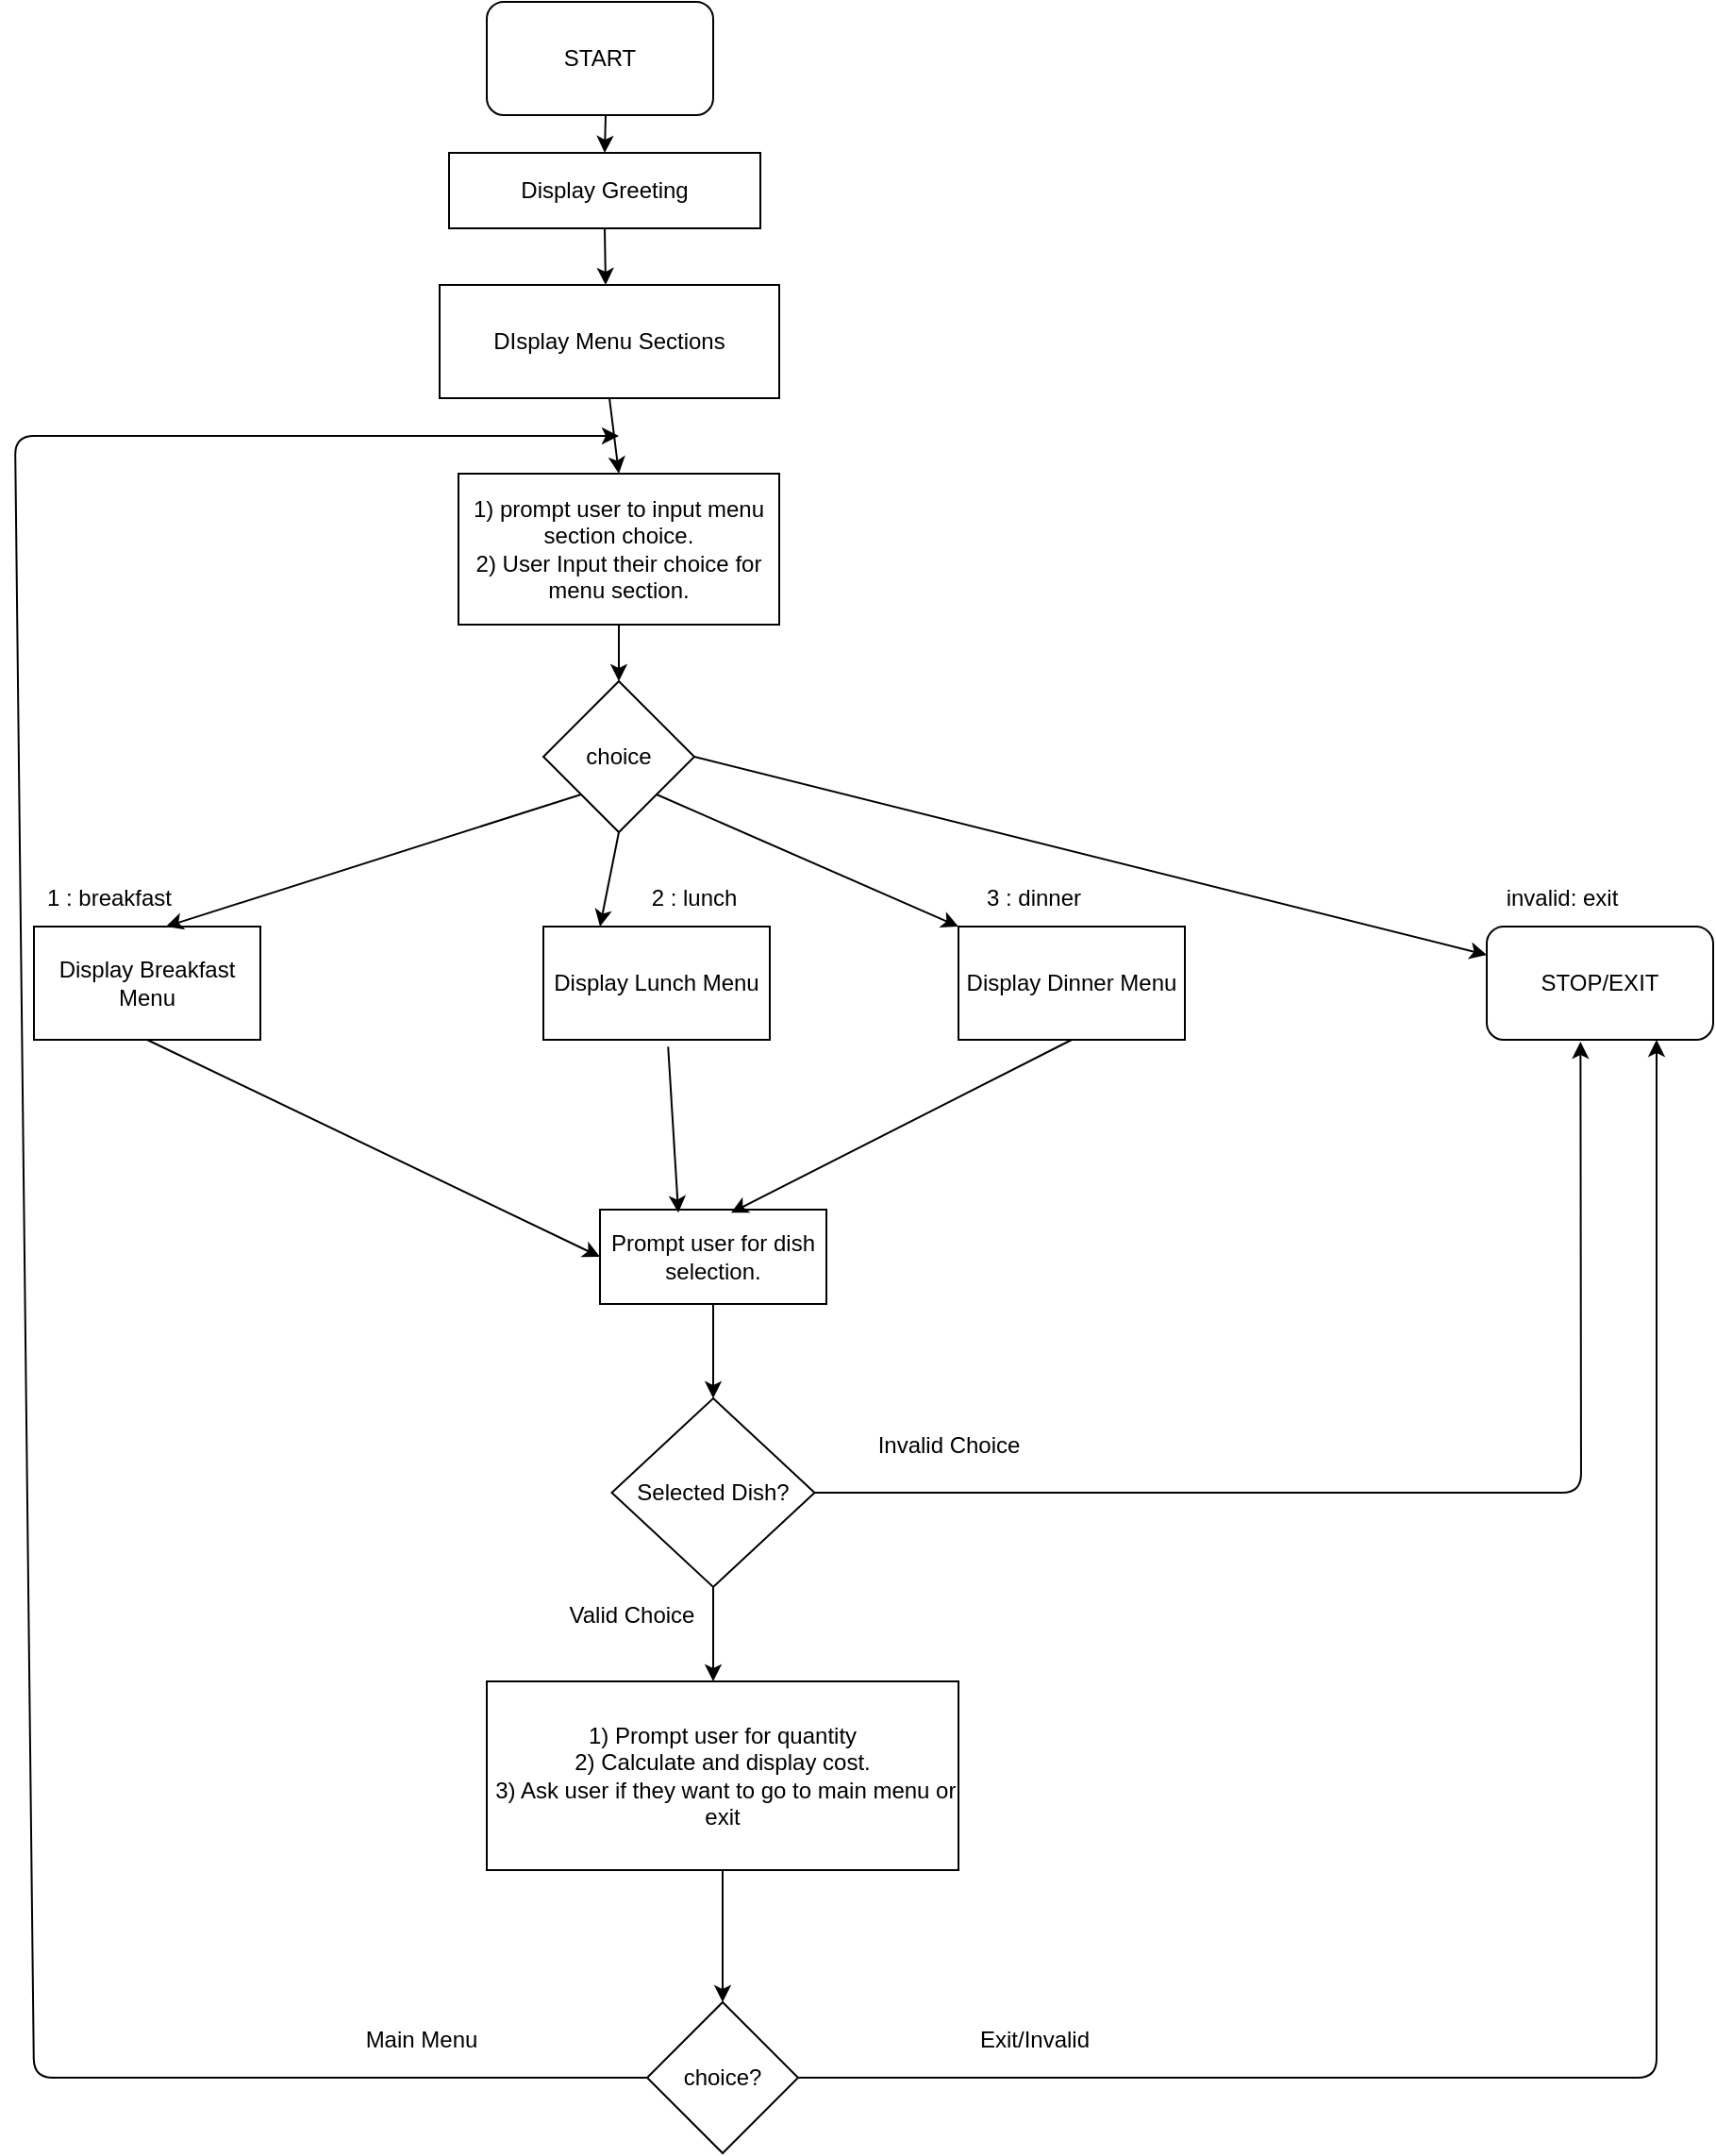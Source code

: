 <mxfile>
    <diagram id="X0z16rrGCsXDNliKrgtn" name="Page-1">
        <mxGraphModel dx="1927" dy="1045" grid="1" gridSize="10" guides="1" tooltips="1" connect="1" arrows="1" fold="1" page="1" pageScale="1" pageWidth="850" pageHeight="1100" math="0" shadow="0">
            <root>
                <mxCell id="0"/>
                <mxCell id="1" parent="0"/>
                <mxCell id="2" value="START" style="rounded=1;whiteSpace=wrap;html=1;" parent="1" vertex="1">
                    <mxGeometry x="300" y="30" width="120" height="60" as="geometry"/>
                </mxCell>
                <mxCell id="3" value="&amp;nbsp;Display Greeting&amp;nbsp;" style="rounded=0;whiteSpace=wrap;html=1;" parent="1" vertex="1">
                    <mxGeometry x="280" y="110" width="165" height="40" as="geometry"/>
                </mxCell>
                <mxCell id="4" value="choice" style="rhombus;whiteSpace=wrap;html=1;" parent="1" vertex="1">
                    <mxGeometry x="330" y="390" width="80" height="80" as="geometry"/>
                </mxCell>
                <mxCell id="5" value="1) prompt user to input menu section choice.&lt;br&gt;2) User Input their choice for menu section." style="rounded=0;whiteSpace=wrap;html=1;" parent="1" vertex="1">
                    <mxGeometry x="285" y="280" width="170" height="80" as="geometry"/>
                </mxCell>
                <mxCell id="6" value="&lt;font face=&quot;helvetica&quot;&gt;DIsplay Menu Sections&lt;/font&gt;" style="rounded=0;whiteSpace=wrap;html=1;" parent="1" vertex="1">
                    <mxGeometry x="275" y="180" width="180" height="60" as="geometry"/>
                </mxCell>
                <mxCell id="8" value="STOP/EXIT" style="rounded=1;whiteSpace=wrap;html=1;" parent="1" vertex="1">
                    <mxGeometry x="830" y="520" width="120" height="60" as="geometry"/>
                </mxCell>
                <mxCell id="9" value="Display Breakfast Menu" style="rounded=0;whiteSpace=wrap;html=1;" parent="1" vertex="1">
                    <mxGeometry x="60" y="520" width="120" height="60" as="geometry"/>
                </mxCell>
                <mxCell id="10" value="Display Lunch Menu" style="rounded=0;whiteSpace=wrap;html=1;" parent="1" vertex="1">
                    <mxGeometry x="330" y="520" width="120" height="60" as="geometry"/>
                </mxCell>
                <mxCell id="11" value="Display Dinner Menu" style="rounded=0;whiteSpace=wrap;html=1;" parent="1" vertex="1">
                    <mxGeometry x="550" y="520" width="120" height="60" as="geometry"/>
                </mxCell>
                <mxCell id="16" value="" style="endArrow=classic;html=1;exitX=0;exitY=1;exitDx=0;exitDy=0;" parent="1" source="4" edge="1">
                    <mxGeometry width="50" height="50" relative="1" as="geometry">
                        <mxPoint x="410" y="530" as="sourcePoint"/>
                        <mxPoint x="130" y="520" as="targetPoint"/>
                    </mxGeometry>
                </mxCell>
                <mxCell id="17" value="" style="endArrow=classic;html=1;exitX=0.5;exitY=1;exitDx=0;exitDy=0;entryX=0.25;entryY=0;entryDx=0;entryDy=0;" parent="1" source="4" target="10" edge="1">
                    <mxGeometry width="50" height="50" relative="1" as="geometry">
                        <mxPoint x="410" y="530" as="sourcePoint"/>
                        <mxPoint x="460" y="480" as="targetPoint"/>
                    </mxGeometry>
                </mxCell>
                <mxCell id="18" value="" style="endArrow=classic;html=1;exitX=1;exitY=1;exitDx=0;exitDy=0;entryX=0;entryY=0;entryDx=0;entryDy=0;" parent="1" source="4" target="11" edge="1">
                    <mxGeometry width="50" height="50" relative="1" as="geometry">
                        <mxPoint x="410" y="530" as="sourcePoint"/>
                        <mxPoint x="460" y="480" as="targetPoint"/>
                    </mxGeometry>
                </mxCell>
                <mxCell id="19" value="" style="endArrow=classic;html=1;exitX=1;exitY=0.5;exitDx=0;exitDy=0;entryX=0;entryY=0.25;entryDx=0;entryDy=0;" parent="1" source="4" target="8" edge="1">
                    <mxGeometry width="50" height="50" relative="1" as="geometry">
                        <mxPoint x="410" y="530" as="sourcePoint"/>
                        <mxPoint x="460" y="480" as="targetPoint"/>
                    </mxGeometry>
                </mxCell>
                <mxCell id="21" value="1 : breakfast" style="text;html=1;strokeColor=none;fillColor=none;align=center;verticalAlign=middle;whiteSpace=wrap;rounded=0;" parent="1" vertex="1">
                    <mxGeometry x="60" y="490" width="80" height="30" as="geometry"/>
                </mxCell>
                <mxCell id="22" value="2 : lunch" style="text;html=1;strokeColor=none;fillColor=none;align=center;verticalAlign=middle;whiteSpace=wrap;rounded=0;" parent="1" vertex="1">
                    <mxGeometry x="370" y="490" width="80" height="30" as="geometry"/>
                </mxCell>
                <mxCell id="23" value="3 : dinner" style="text;html=1;strokeColor=none;fillColor=none;align=center;verticalAlign=middle;whiteSpace=wrap;rounded=0;" parent="1" vertex="1">
                    <mxGeometry x="550" y="490" width="80" height="30" as="geometry"/>
                </mxCell>
                <mxCell id="24" value="invalid: exit" style="text;html=1;strokeColor=none;fillColor=none;align=center;verticalAlign=middle;whiteSpace=wrap;rounded=0;" parent="1" vertex="1">
                    <mxGeometry x="830" y="490" width="80" height="30" as="geometry"/>
                </mxCell>
                <mxCell id="25" value="" style="endArrow=classic;html=1;exitX=0.5;exitY=1;exitDx=0;exitDy=0;entryX=0.5;entryY=0;entryDx=0;entryDy=0;" parent="1" source="5" target="4" edge="1">
                    <mxGeometry width="50" height="50" relative="1" as="geometry">
                        <mxPoint x="490" y="530" as="sourcePoint"/>
                        <mxPoint x="540" y="480" as="targetPoint"/>
                    </mxGeometry>
                </mxCell>
                <mxCell id="26" value="" style="endArrow=classic;html=1;entryX=0.5;entryY=0;entryDx=0;entryDy=0;exitX=0.5;exitY=1;exitDx=0;exitDy=0;" parent="1" source="6" target="5" edge="1">
                    <mxGeometry width="50" height="50" relative="1" as="geometry">
                        <mxPoint x="380" y="240" as="sourcePoint"/>
                        <mxPoint x="365" y="260" as="targetPoint"/>
                    </mxGeometry>
                </mxCell>
                <mxCell id="27" value="" style="endArrow=classic;html=1;exitX=0.5;exitY=1;exitDx=0;exitDy=0;" parent="1" source="3" edge="1">
                    <mxGeometry width="50" height="50" relative="1" as="geometry">
                        <mxPoint x="490" y="260" as="sourcePoint"/>
                        <mxPoint x="363" y="180" as="targetPoint"/>
                    </mxGeometry>
                </mxCell>
                <mxCell id="28" value="" style="endArrow=classic;html=1;entryX=0.5;entryY=0;entryDx=0;entryDy=0;" parent="1" target="3" edge="1">
                    <mxGeometry width="50" height="50" relative="1" as="geometry">
                        <mxPoint x="363" y="90" as="sourcePoint"/>
                        <mxPoint x="540" y="210" as="targetPoint"/>
                    </mxGeometry>
                </mxCell>
                <mxCell id="30" value="Prompt user for dish selection.&lt;br&gt;" style="rounded=0;whiteSpace=wrap;html=1;" parent="1" vertex="1">
                    <mxGeometry x="360" y="670" width="120" height="50" as="geometry"/>
                </mxCell>
                <mxCell id="32" value="Selected Dish?" style="rhombus;whiteSpace=wrap;html=1;" parent="1" vertex="1">
                    <mxGeometry x="366.25" y="770" width="107.5" height="100" as="geometry"/>
                </mxCell>
                <mxCell id="33" value="" style="endArrow=classic;html=1;exitX=0.5;exitY=1;exitDx=0;exitDy=0;entryX=0;entryY=0.5;entryDx=0;entryDy=0;" parent="1" source="9" target="30" edge="1">
                    <mxGeometry width="50" height="50" relative="1" as="geometry">
                        <mxPoint x="470" y="870" as="sourcePoint"/>
                        <mxPoint x="520" y="820" as="targetPoint"/>
                    </mxGeometry>
                </mxCell>
                <mxCell id="34" value="" style="endArrow=classic;html=1;exitX=0.551;exitY=1.061;exitDx=0;exitDy=0;exitPerimeter=0;entryX=0.346;entryY=0.033;entryDx=0;entryDy=0;entryPerimeter=0;" parent="1" source="10" target="30" edge="1">
                    <mxGeometry width="50" height="50" relative="1" as="geometry">
                        <mxPoint x="490" y="740" as="sourcePoint"/>
                        <mxPoint x="540" y="690" as="targetPoint"/>
                    </mxGeometry>
                </mxCell>
                <mxCell id="35" value="" style="endArrow=classic;html=1;exitX=0.5;exitY=1;exitDx=0;exitDy=0;entryX=0.579;entryY=0.033;entryDx=0;entryDy=0;entryPerimeter=0;" parent="1" source="11" target="30" edge="1">
                    <mxGeometry width="50" height="50" relative="1" as="geometry">
                        <mxPoint x="490" y="740" as="sourcePoint"/>
                        <mxPoint x="540" y="690" as="targetPoint"/>
                    </mxGeometry>
                </mxCell>
                <mxCell id="37" value="" style="endArrow=classic;html=1;exitX=0.5;exitY=1;exitDx=0;exitDy=0;" parent="1" source="30" target="32" edge="1">
                    <mxGeometry width="50" height="50" relative="1" as="geometry">
                        <mxPoint x="520" y="840" as="sourcePoint"/>
                        <mxPoint x="570" y="790" as="targetPoint"/>
                    </mxGeometry>
                </mxCell>
                <mxCell id="39" value="" style="endArrow=classic;html=1;exitX=1;exitY=0.5;exitDx=0;exitDy=0;entryX=0.414;entryY=1.017;entryDx=0;entryDy=0;entryPerimeter=0;" parent="1" source="32" target="8" edge="1">
                    <mxGeometry width="50" height="50" relative="1" as="geometry">
                        <mxPoint x="520" y="840" as="sourcePoint"/>
                        <mxPoint x="1080" y="810" as="targetPoint"/>
                        <Array as="points">
                            <mxPoint x="880" y="820"/>
                        </Array>
                    </mxGeometry>
                </mxCell>
                <mxCell id="40" value="Invalid Choice" style="text;html=1;strokeColor=none;fillColor=none;align=center;verticalAlign=middle;whiteSpace=wrap;rounded=0;" parent="1" vertex="1">
                    <mxGeometry x="495" y="780" width="100" height="30" as="geometry"/>
                </mxCell>
                <mxCell id="42" value="Valid Choice" style="text;html=1;strokeColor=none;fillColor=none;align=center;verticalAlign=middle;whiteSpace=wrap;rounded=0;" parent="1" vertex="1">
                    <mxGeometry x="332.5" y="870" width="87.5" height="30" as="geometry"/>
                </mxCell>
                <mxCell id="43" value="" style="endArrow=classic;html=1;exitX=0.5;exitY=1;exitDx=0;exitDy=0;" parent="1" source="32" edge="1">
                    <mxGeometry width="50" height="50" relative="1" as="geometry">
                        <mxPoint x="520" y="840" as="sourcePoint"/>
                        <mxPoint x="420" y="920" as="targetPoint"/>
                    </mxGeometry>
                </mxCell>
                <mxCell id="44" value="1) Prompt user for quantity&lt;br&gt;2) Calculate and display cost.&lt;br&gt;&amp;nbsp;3) Ask user if they want to go to main menu or exit" style="rounded=0;whiteSpace=wrap;html=1;" parent="1" vertex="1">
                    <mxGeometry x="300" y="920" width="250" height="100" as="geometry"/>
                </mxCell>
                <mxCell id="47" value="choice?" style="rhombus;whiteSpace=wrap;html=1;" parent="1" vertex="1">
                    <mxGeometry x="385" y="1090" width="80" height="80" as="geometry"/>
                </mxCell>
                <mxCell id="49" value="" style="endArrow=classic;html=1;exitX=0;exitY=0.5;exitDx=0;exitDy=0;" parent="1" source="47" edge="1">
                    <mxGeometry width="50" height="50" relative="1" as="geometry">
                        <mxPoint x="40" y="1490.769" as="sourcePoint"/>
                        <mxPoint x="370" y="260" as="targetPoint"/>
                        <Array as="points">
                            <mxPoint x="60" y="1130"/>
                            <mxPoint x="50" y="260"/>
                        </Array>
                    </mxGeometry>
                </mxCell>
                <mxCell id="50" value="Main Menu" style="text;html=1;align=center;verticalAlign=middle;resizable=0;points=[];autosize=1;strokeColor=none;fillColor=none;" parent="1" vertex="1">
                    <mxGeometry x="230" y="1100" width="70" height="20" as="geometry"/>
                </mxCell>
                <mxCell id="51" value="" style="endArrow=classic;html=1;exitX=1;exitY=0.5;exitDx=0;exitDy=0;entryX=0.75;entryY=1;entryDx=0;entryDy=0;" parent="1" source="47" target="8" edge="1">
                    <mxGeometry width="50" height="50" relative="1" as="geometry">
                        <mxPoint x="430" y="1190" as="sourcePoint"/>
                        <mxPoint x="1050" y="880" as="targetPoint"/>
                        <Array as="points">
                            <mxPoint x="920" y="1130"/>
                        </Array>
                    </mxGeometry>
                </mxCell>
                <mxCell id="52" value="Exit/Invalid" style="text;html=1;align=center;verticalAlign=middle;resizable=0;points=[];autosize=1;strokeColor=none;fillColor=none;" parent="1" vertex="1">
                    <mxGeometry x="555" y="1100" width="70" height="20" as="geometry"/>
                </mxCell>
                <mxCell id="53" value="" style="endArrow=classic;html=1;entryX=0.5;entryY=0;entryDx=0;entryDy=0;exitX=0.5;exitY=1;exitDx=0;exitDy=0;" parent="1" source="44" target="47" edge="1">
                    <mxGeometry width="50" height="50" relative="1" as="geometry">
                        <mxPoint x="320" y="980" as="sourcePoint"/>
                        <mxPoint x="420" y="1001" as="targetPoint"/>
                    </mxGeometry>
                </mxCell>
            </root>
        </mxGraphModel>
    </diagram>
</mxfile>